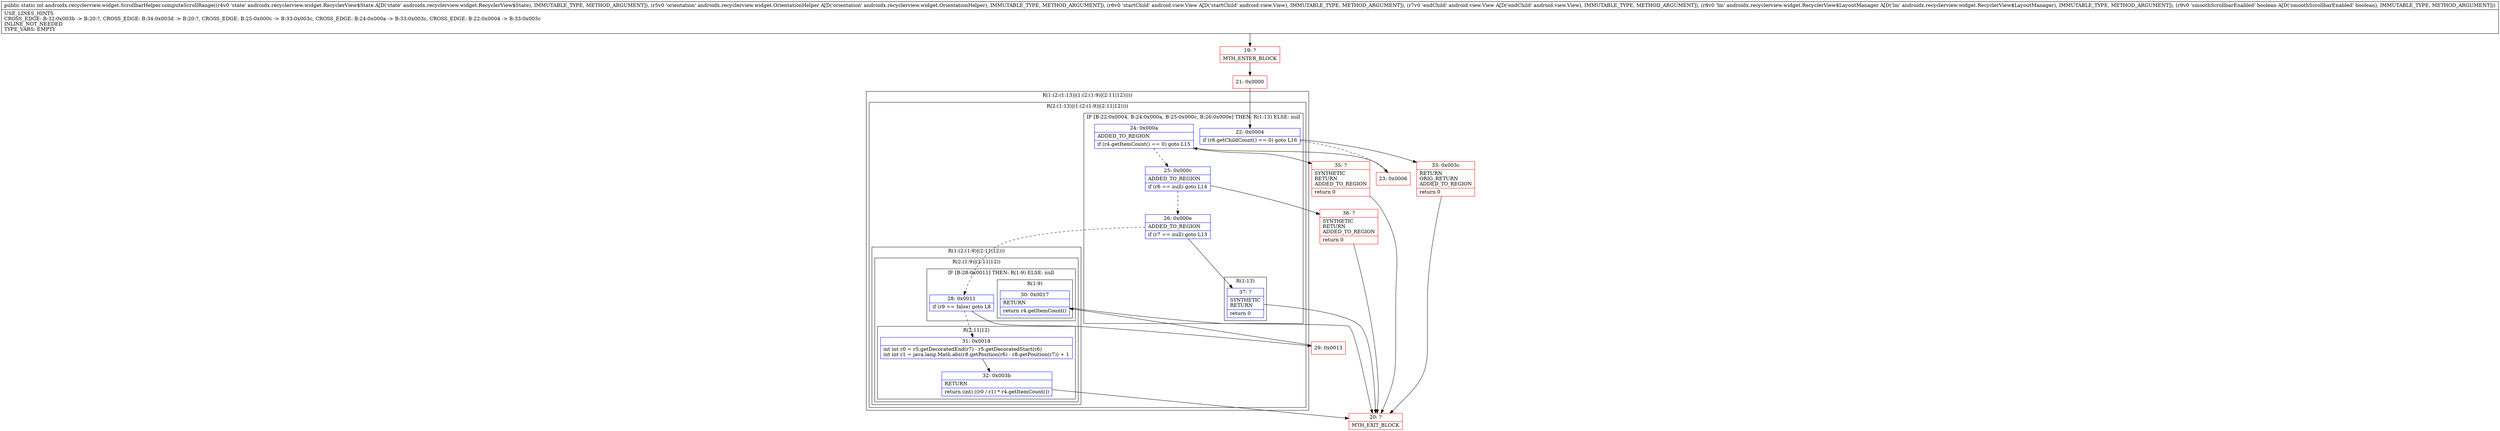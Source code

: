 digraph "CFG forandroidx.recyclerview.widget.ScrollbarHelper.computeScrollRange(Landroidx\/recyclerview\/widget\/RecyclerView$State;Landroidx\/recyclerview\/widget\/OrientationHelper;Landroid\/view\/View;Landroid\/view\/View;Landroidx\/recyclerview\/widget\/RecyclerView$LayoutManager;Z)I" {
subgraph cluster_Region_520455757 {
label = "R(1:(2:(1:13)|(1:(2:(1:9)|(2:11|12)))))";
node [shape=record,color=blue];
subgraph cluster_Region_438155232 {
label = "R(2:(1:13)|(1:(2:(1:9)|(2:11|12))))";
node [shape=record,color=blue];
subgraph cluster_IfRegion_1163923 {
label = "IF [B:22:0x0004, B:24:0x000a, B:25:0x000c, B:26:0x000e] THEN: R(1:13) ELSE: null";
node [shape=record,color=blue];
Node_22 [shape=record,label="{22\:\ 0x0004|if (r8.getChildCount() == 0) goto L16\l}"];
Node_24 [shape=record,label="{24\:\ 0x000a|ADDED_TO_REGION\l|if (r4.getItemCount() == 0) goto L15\l}"];
Node_25 [shape=record,label="{25\:\ 0x000c|ADDED_TO_REGION\l|if (r6 == null) goto L14\l}"];
Node_26 [shape=record,label="{26\:\ 0x000e|ADDED_TO_REGION\l|if (r7 == null) goto L13\l}"];
subgraph cluster_Region_282210490 {
label = "R(1:13)";
node [shape=record,color=blue];
Node_37 [shape=record,label="{37\:\ ?|SYNTHETIC\lRETURN\l|return 0\l}"];
}
}
subgraph cluster_Region_592902915 {
label = "R(1:(2:(1:9)|(2:11|12)))";
node [shape=record,color=blue];
subgraph cluster_Region_1409542718 {
label = "R(2:(1:9)|(2:11|12))";
node [shape=record,color=blue];
subgraph cluster_IfRegion_1518907255 {
label = "IF [B:28:0x0011] THEN: R(1:9) ELSE: null";
node [shape=record,color=blue];
Node_28 [shape=record,label="{28\:\ 0x0011|if (r9 == false) goto L8\l}"];
subgraph cluster_Region_1541280636 {
label = "R(1:9)";
node [shape=record,color=blue];
Node_30 [shape=record,label="{30\:\ 0x0017|RETURN\l|return r4.getItemCount()\l}"];
}
}
subgraph cluster_Region_376390165 {
label = "R(2:11|12)";
node [shape=record,color=blue];
Node_31 [shape=record,label="{31\:\ 0x0018|int int r0 = r5.getDecoratedEnd(r7) \- r5.getDecoratedStart(r6)\lint int r1 = java.lang.Math.abs(r8.getPosition(r6) \- r8.getPosition(r7)) + 1\l}"];
Node_32 [shape=record,label="{32\:\ 0x003b|RETURN\l|return (int) ((r0 \/ r1) * r4.getItemCount())\l}"];
}
}
}
}
}
Node_19 [shape=record,color=red,label="{19\:\ ?|MTH_ENTER_BLOCK\l}"];
Node_21 [shape=record,color=red,label="{21\:\ 0x0000}"];
Node_23 [shape=record,color=red,label="{23\:\ 0x0006}"];
Node_29 [shape=record,color=red,label="{29\:\ 0x0013}"];
Node_20 [shape=record,color=red,label="{20\:\ ?|MTH_EXIT_BLOCK\l}"];
Node_36 [shape=record,color=red,label="{36\:\ ?|SYNTHETIC\lRETURN\lADDED_TO_REGION\l|return 0\l}"];
Node_35 [shape=record,color=red,label="{35\:\ ?|SYNTHETIC\lRETURN\lADDED_TO_REGION\l|return 0\l}"];
Node_33 [shape=record,color=red,label="{33\:\ 0x003c|RETURN\lORIG_RETURN\lADDED_TO_REGION\l|return 0\l}"];
MethodNode[shape=record,label="{public static int androidx.recyclerview.widget.ScrollbarHelper.computeScrollRange((r4v0 'state' androidx.recyclerview.widget.RecyclerView$State A[D('state' androidx.recyclerview.widget.RecyclerView$State), IMMUTABLE_TYPE, METHOD_ARGUMENT]), (r5v0 'orientation' androidx.recyclerview.widget.OrientationHelper A[D('orientation' androidx.recyclerview.widget.OrientationHelper), IMMUTABLE_TYPE, METHOD_ARGUMENT]), (r6v0 'startChild' android.view.View A[D('startChild' android.view.View), IMMUTABLE_TYPE, METHOD_ARGUMENT]), (r7v0 'endChild' android.view.View A[D('endChild' android.view.View), IMMUTABLE_TYPE, METHOD_ARGUMENT]), (r8v0 'lm' androidx.recyclerview.widget.RecyclerView$LayoutManager A[D('lm' androidx.recyclerview.widget.RecyclerView$LayoutManager), IMMUTABLE_TYPE, METHOD_ARGUMENT]), (r9v0 'smoothScrollbarEnabled' boolean A[D('smoothScrollbarEnabled' boolean), IMMUTABLE_TYPE, METHOD_ARGUMENT]))  | USE_LINES_HINTS\lCROSS_EDGE: B:32:0x003b \-\> B:20:?, CROSS_EDGE: B:34:0x003d \-\> B:20:?, CROSS_EDGE: B:25:0x000c \-\> B:33:0x003c, CROSS_EDGE: B:24:0x000a \-\> B:33:0x003c, CROSS_EDGE: B:22:0x0004 \-\> B:33:0x003c\lINLINE_NOT_NEEDED\lTYPE_VARS: EMPTY\l}"];
MethodNode -> Node_19;Node_22 -> Node_23[style=dashed];
Node_22 -> Node_33;
Node_24 -> Node_25[style=dashed];
Node_24 -> Node_35;
Node_25 -> Node_26[style=dashed];
Node_25 -> Node_36;
Node_26 -> Node_28[style=dashed];
Node_26 -> Node_37;
Node_37 -> Node_20;
Node_28 -> Node_29;
Node_28 -> Node_31[style=dashed];
Node_30 -> Node_20;
Node_31 -> Node_32;
Node_32 -> Node_20;
Node_19 -> Node_21;
Node_21 -> Node_22;
Node_23 -> Node_24;
Node_29 -> Node_30;
Node_36 -> Node_20;
Node_35 -> Node_20;
Node_33 -> Node_20;
}

